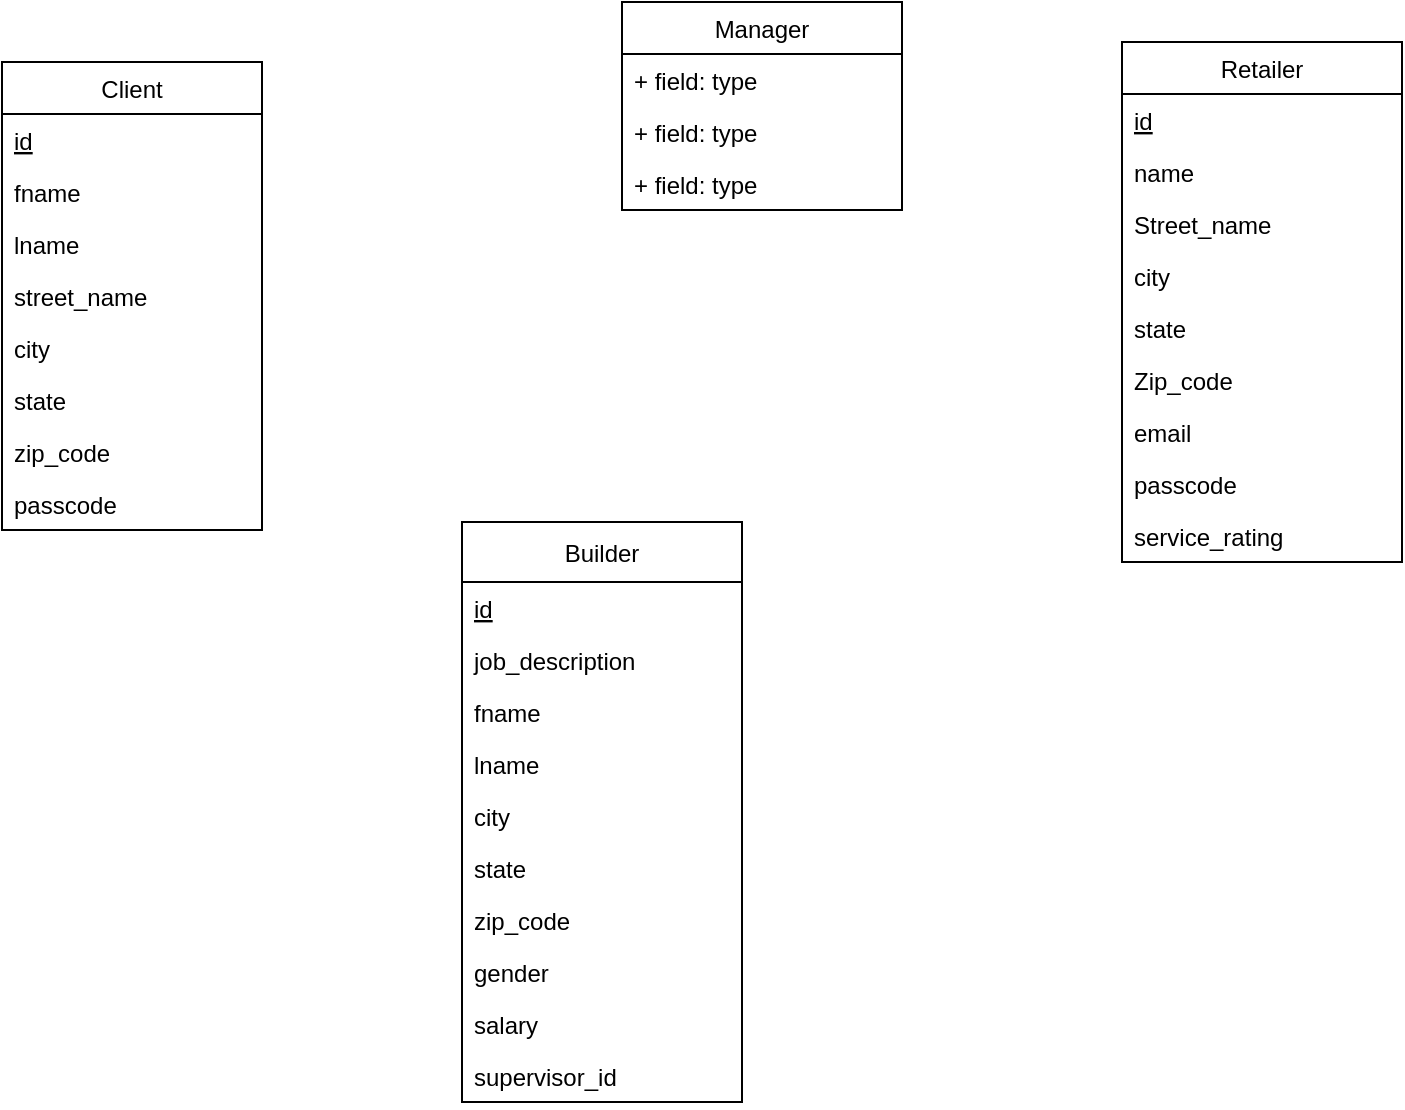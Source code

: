 <mxfile version="15.6.6" type="github">
  <diagram id="mHvtvC3Lte3Z6Vf82_89" name="Page-1">
    <mxGraphModel dx="1662" dy="805" grid="1" gridSize="10" guides="1" tooltips="1" connect="1" arrows="1" fold="1" page="1" pageScale="1" pageWidth="850" pageHeight="1100" math="0" shadow="0">
      <root>
        <mxCell id="0" />
        <mxCell id="1" parent="0" />
        <mxCell id="ZL5KUPXlELCcMeXXow66-1" value="Client" style="swimlane;fontStyle=0;childLayout=stackLayout;horizontal=1;startSize=26;fillColor=none;horizontalStack=0;resizeParent=1;resizeParentMax=0;resizeLast=0;collapsible=1;marginBottom=0;" parent="1" vertex="1">
          <mxGeometry x="90" y="100" width="130" height="234" as="geometry" />
        </mxCell>
        <mxCell id="ZL5KUPXlELCcMeXXow66-2" value="id" style="text;strokeColor=none;fillColor=none;align=left;verticalAlign=top;spacingLeft=4;spacingRight=4;overflow=hidden;rotatable=0;points=[[0,0.5],[1,0.5]];portConstraint=eastwest;fontStyle=4" parent="ZL5KUPXlELCcMeXXow66-1" vertex="1">
          <mxGeometry y="26" width="130" height="26" as="geometry" />
        </mxCell>
        <mxCell id="ZL5KUPXlELCcMeXXow66-3" value="fname" style="text;strokeColor=none;fillColor=none;align=left;verticalAlign=top;spacingLeft=4;spacingRight=4;overflow=hidden;rotatable=0;points=[[0,0.5],[1,0.5]];portConstraint=eastwest;" parent="ZL5KUPXlELCcMeXXow66-1" vertex="1">
          <mxGeometry y="52" width="130" height="26" as="geometry" />
        </mxCell>
        <mxCell id="ZL5KUPXlELCcMeXXow66-5" value="lname&#xa;" style="text;strokeColor=none;fillColor=none;align=left;verticalAlign=top;spacingLeft=4;spacingRight=4;overflow=hidden;rotatable=0;points=[[0,0.5],[1,0.5]];portConstraint=eastwest;" parent="ZL5KUPXlELCcMeXXow66-1" vertex="1">
          <mxGeometry y="78" width="130" height="26" as="geometry" />
        </mxCell>
        <mxCell id="ZL5KUPXlELCcMeXXow66-4" value="street_name" style="text;strokeColor=none;fillColor=none;align=left;verticalAlign=top;spacingLeft=4;spacingRight=4;overflow=hidden;rotatable=0;points=[[0,0.5],[1,0.5]];portConstraint=eastwest;" parent="ZL5KUPXlELCcMeXXow66-1" vertex="1">
          <mxGeometry y="104" width="130" height="26" as="geometry" />
        </mxCell>
        <mxCell id="ZL5KUPXlELCcMeXXow66-7" value="city" style="text;strokeColor=none;fillColor=none;align=left;verticalAlign=top;spacingLeft=4;spacingRight=4;overflow=hidden;rotatable=0;points=[[0,0.5],[1,0.5]];portConstraint=eastwest;" parent="ZL5KUPXlELCcMeXXow66-1" vertex="1">
          <mxGeometry y="130" width="130" height="26" as="geometry" />
        </mxCell>
        <mxCell id="ZL5KUPXlELCcMeXXow66-8" value="state" style="text;strokeColor=none;fillColor=none;align=left;verticalAlign=top;spacingLeft=4;spacingRight=4;overflow=hidden;rotatable=0;points=[[0,0.5],[1,0.5]];portConstraint=eastwest;" parent="ZL5KUPXlELCcMeXXow66-1" vertex="1">
          <mxGeometry y="156" width="130" height="26" as="geometry" />
        </mxCell>
        <mxCell id="ZL5KUPXlELCcMeXXow66-9" value="zip_code" style="text;strokeColor=none;fillColor=none;align=left;verticalAlign=top;spacingLeft=4;spacingRight=4;overflow=hidden;rotatable=0;points=[[0,0.5],[1,0.5]];portConstraint=eastwest;" parent="ZL5KUPXlELCcMeXXow66-1" vertex="1">
          <mxGeometry y="182" width="130" height="26" as="geometry" />
        </mxCell>
        <mxCell id="ZL5KUPXlELCcMeXXow66-6" value="passcode" style="text;strokeColor=none;fillColor=none;align=left;verticalAlign=top;spacingLeft=4;spacingRight=4;overflow=hidden;rotatable=0;points=[[0,0.5],[1,0.5]];portConstraint=eastwest;" parent="ZL5KUPXlELCcMeXXow66-1" vertex="1">
          <mxGeometry y="208" width="130" height="26" as="geometry" />
        </mxCell>
        <mxCell id="ZL5KUPXlELCcMeXXow66-10" value="Builder" style="swimlane;fontStyle=0;childLayout=stackLayout;horizontal=1;startSize=30;fillColor=none;horizontalStack=0;resizeParent=1;resizeParentMax=0;resizeLast=0;collapsible=1;marginBottom=0;" parent="1" vertex="1">
          <mxGeometry x="320" y="330" width="140" height="290" as="geometry" />
        </mxCell>
        <mxCell id="ZL5KUPXlELCcMeXXow66-11" value="id" style="text;strokeColor=none;fillColor=none;align=left;verticalAlign=top;spacingLeft=4;spacingRight=4;overflow=hidden;rotatable=0;points=[[0,0.5],[1,0.5]];portConstraint=eastwest;fontStyle=4" parent="ZL5KUPXlELCcMeXXow66-10" vertex="1">
          <mxGeometry y="30" width="140" height="26" as="geometry" />
        </mxCell>
        <mxCell id="ZL5KUPXlELCcMeXXow66-12" value="job_description" style="text;strokeColor=none;fillColor=none;align=left;verticalAlign=top;spacingLeft=4;spacingRight=4;overflow=hidden;rotatable=0;points=[[0,0.5],[1,0.5]];portConstraint=eastwest;" parent="ZL5KUPXlELCcMeXXow66-10" vertex="1">
          <mxGeometry y="56" width="140" height="26" as="geometry" />
        </mxCell>
        <mxCell id="ZL5KUPXlELCcMeXXow66-14" value="fname" style="text;strokeColor=none;fillColor=none;align=left;verticalAlign=top;spacingLeft=4;spacingRight=4;overflow=hidden;rotatable=0;points=[[0,0.5],[1,0.5]];portConstraint=eastwest;" parent="ZL5KUPXlELCcMeXXow66-10" vertex="1">
          <mxGeometry y="82" width="140" height="26" as="geometry" />
        </mxCell>
        <mxCell id="ZL5KUPXlELCcMeXXow66-15" value="	lname" style="text;strokeColor=none;fillColor=none;align=left;verticalAlign=top;spacingLeft=4;spacingRight=4;overflow=hidden;rotatable=0;points=[[0,0.5],[1,0.5]];portConstraint=eastwest;" parent="ZL5KUPXlELCcMeXXow66-10" vertex="1">
          <mxGeometry y="108" width="140" height="26" as="geometry" />
        </mxCell>
        <mxCell id="ZL5KUPXlELCcMeXXow66-17" value="city" style="text;strokeColor=none;fillColor=none;align=left;verticalAlign=top;spacingLeft=4;spacingRight=4;overflow=hidden;rotatable=0;points=[[0,0.5],[1,0.5]];portConstraint=eastwest;" parent="ZL5KUPXlELCcMeXXow66-10" vertex="1">
          <mxGeometry y="134" width="140" height="26" as="geometry" />
        </mxCell>
        <mxCell id="ZL5KUPXlELCcMeXXow66-18" value="state" style="text;strokeColor=none;fillColor=none;align=left;verticalAlign=top;spacingLeft=4;spacingRight=4;overflow=hidden;rotatable=0;points=[[0,0.5],[1,0.5]];portConstraint=eastwest;" parent="ZL5KUPXlELCcMeXXow66-10" vertex="1">
          <mxGeometry y="160" width="140" height="26" as="geometry" />
        </mxCell>
        <mxCell id="ZL5KUPXlELCcMeXXow66-19" value="zip_code " style="text;strokeColor=none;fillColor=none;align=left;verticalAlign=top;spacingLeft=4;spacingRight=4;overflow=hidden;rotatable=0;points=[[0,0.5],[1,0.5]];portConstraint=eastwest;" parent="ZL5KUPXlELCcMeXXow66-10" vertex="1">
          <mxGeometry y="186" width="140" height="26" as="geometry" />
        </mxCell>
        <mxCell id="ZL5KUPXlELCcMeXXow66-20" value="gender" style="text;strokeColor=none;fillColor=none;align=left;verticalAlign=top;spacingLeft=4;spacingRight=4;overflow=hidden;rotatable=0;points=[[0,0.5],[1,0.5]];portConstraint=eastwest;" parent="ZL5KUPXlELCcMeXXow66-10" vertex="1">
          <mxGeometry y="212" width="140" height="26" as="geometry" />
        </mxCell>
        <mxCell id="ZL5KUPXlELCcMeXXow66-21" value="salary" style="text;strokeColor=none;fillColor=none;align=left;verticalAlign=top;spacingLeft=4;spacingRight=4;overflow=hidden;rotatable=0;points=[[0,0.5],[1,0.5]];portConstraint=eastwest;" parent="ZL5KUPXlELCcMeXXow66-10" vertex="1">
          <mxGeometry y="238" width="140" height="26" as="geometry" />
        </mxCell>
        <mxCell id="ZL5KUPXlELCcMeXXow66-13" value="supervisor_id" style="text;strokeColor=none;fillColor=none;align=left;verticalAlign=top;spacingLeft=4;spacingRight=4;overflow=hidden;rotatable=0;points=[[0,0.5],[1,0.5]];portConstraint=eastwest;" parent="ZL5KUPXlELCcMeXXow66-10" vertex="1">
          <mxGeometry y="264" width="140" height="26" as="geometry" />
        </mxCell>
        <mxCell id="ZL5KUPXlELCcMeXXow66-23" value=" Retailer" style="swimlane;fontStyle=0;childLayout=stackLayout;horizontal=1;startSize=26;fillColor=none;horizontalStack=0;resizeParent=1;resizeParentMax=0;resizeLast=0;collapsible=1;marginBottom=0;" parent="1" vertex="1">
          <mxGeometry x="650" y="90" width="140" height="260" as="geometry" />
        </mxCell>
        <mxCell id="ZL5KUPXlELCcMeXXow66-24" value="id " style="text;strokeColor=none;fillColor=none;align=left;verticalAlign=top;spacingLeft=4;spacingRight=4;overflow=hidden;rotatable=0;points=[[0,0.5],[1,0.5]];portConstraint=eastwest;fontStyle=4" parent="ZL5KUPXlELCcMeXXow66-23" vertex="1">
          <mxGeometry y="26" width="140" height="26" as="geometry" />
        </mxCell>
        <mxCell id="ZL5KUPXlELCcMeXXow66-25" value="name" style="text;strokeColor=none;fillColor=none;align=left;verticalAlign=top;spacingLeft=4;spacingRight=4;overflow=hidden;rotatable=0;points=[[0,0.5],[1,0.5]];portConstraint=eastwest;" parent="ZL5KUPXlELCcMeXXow66-23" vertex="1">
          <mxGeometry y="52" width="140" height="26" as="geometry" />
        </mxCell>
        <mxCell id="ZL5KUPXlELCcMeXXow66-27" value="Street_name" style="text;strokeColor=none;fillColor=none;align=left;verticalAlign=top;spacingLeft=4;spacingRight=4;overflow=hidden;rotatable=0;points=[[0,0.5],[1,0.5]];portConstraint=eastwest;" parent="ZL5KUPXlELCcMeXXow66-23" vertex="1">
          <mxGeometry y="78" width="140" height="26" as="geometry" />
        </mxCell>
        <mxCell id="ZL5KUPXlELCcMeXXow66-28" value="city" style="text;strokeColor=none;fillColor=none;align=left;verticalAlign=top;spacingLeft=4;spacingRight=4;overflow=hidden;rotatable=0;points=[[0,0.5],[1,0.5]];portConstraint=eastwest;" parent="ZL5KUPXlELCcMeXXow66-23" vertex="1">
          <mxGeometry y="104" width="140" height="26" as="geometry" />
        </mxCell>
        <mxCell id="ZL5KUPXlELCcMeXXow66-29" value="state" style="text;strokeColor=none;fillColor=none;align=left;verticalAlign=top;spacingLeft=4;spacingRight=4;overflow=hidden;rotatable=0;points=[[0,0.5],[1,0.5]];portConstraint=eastwest;" parent="ZL5KUPXlELCcMeXXow66-23" vertex="1">
          <mxGeometry y="130" width="140" height="26" as="geometry" />
        </mxCell>
        <mxCell id="ZL5KUPXlELCcMeXXow66-30" value="Zip_code" style="text;strokeColor=none;fillColor=none;align=left;verticalAlign=top;spacingLeft=4;spacingRight=4;overflow=hidden;rotatable=0;points=[[0,0.5],[1,0.5]];portConstraint=eastwest;" parent="ZL5KUPXlELCcMeXXow66-23" vertex="1">
          <mxGeometry y="156" width="140" height="26" as="geometry" />
        </mxCell>
        <mxCell id="ZL5KUPXlELCcMeXXow66-31" value="	email" style="text;strokeColor=none;fillColor=none;align=left;verticalAlign=top;spacingLeft=4;spacingRight=4;overflow=hidden;rotatable=0;points=[[0,0.5],[1,0.5]];portConstraint=eastwest;" parent="ZL5KUPXlELCcMeXXow66-23" vertex="1">
          <mxGeometry y="182" width="140" height="26" as="geometry" />
        </mxCell>
        <mxCell id="ZL5KUPXlELCcMeXXow66-32" value="passcode" style="text;strokeColor=none;fillColor=none;align=left;verticalAlign=top;spacingLeft=4;spacingRight=4;overflow=hidden;rotatable=0;points=[[0,0.5],[1,0.5]];portConstraint=eastwest;" parent="ZL5KUPXlELCcMeXXow66-23" vertex="1">
          <mxGeometry y="208" width="140" height="26" as="geometry" />
        </mxCell>
        <mxCell id="ZL5KUPXlELCcMeXXow66-26" value="service_rating" style="text;strokeColor=none;fillColor=none;align=left;verticalAlign=top;spacingLeft=4;spacingRight=4;overflow=hidden;rotatable=0;points=[[0,0.5],[1,0.5]];portConstraint=eastwest;" parent="ZL5KUPXlELCcMeXXow66-23" vertex="1">
          <mxGeometry y="234" width="140" height="26" as="geometry" />
        </mxCell>
        <mxCell id="HohciE32TCPo8PJcS-ce-1" value="Manager" style="swimlane;fontStyle=0;childLayout=stackLayout;horizontal=1;startSize=26;fillColor=none;horizontalStack=0;resizeParent=1;resizeParentMax=0;resizeLast=0;collapsible=1;marginBottom=0;" vertex="1" parent="1">
          <mxGeometry x="400" y="70" width="140" height="104" as="geometry" />
        </mxCell>
        <mxCell id="HohciE32TCPo8PJcS-ce-2" value="+ field: type" style="text;strokeColor=none;fillColor=none;align=left;verticalAlign=top;spacingLeft=4;spacingRight=4;overflow=hidden;rotatable=0;points=[[0,0.5],[1,0.5]];portConstraint=eastwest;" vertex="1" parent="HohciE32TCPo8PJcS-ce-1">
          <mxGeometry y="26" width="140" height="26" as="geometry" />
        </mxCell>
        <mxCell id="HohciE32TCPo8PJcS-ce-3" value="+ field: type" style="text;strokeColor=none;fillColor=none;align=left;verticalAlign=top;spacingLeft=4;spacingRight=4;overflow=hidden;rotatable=0;points=[[0,0.5],[1,0.5]];portConstraint=eastwest;" vertex="1" parent="HohciE32TCPo8PJcS-ce-1">
          <mxGeometry y="52" width="140" height="26" as="geometry" />
        </mxCell>
        <mxCell id="HohciE32TCPo8PJcS-ce-4" value="+ field: type" style="text;strokeColor=none;fillColor=none;align=left;verticalAlign=top;spacingLeft=4;spacingRight=4;overflow=hidden;rotatable=0;points=[[0,0.5],[1,0.5]];portConstraint=eastwest;" vertex="1" parent="HohciE32TCPo8PJcS-ce-1">
          <mxGeometry y="78" width="140" height="26" as="geometry" />
        </mxCell>
      </root>
    </mxGraphModel>
  </diagram>
</mxfile>
